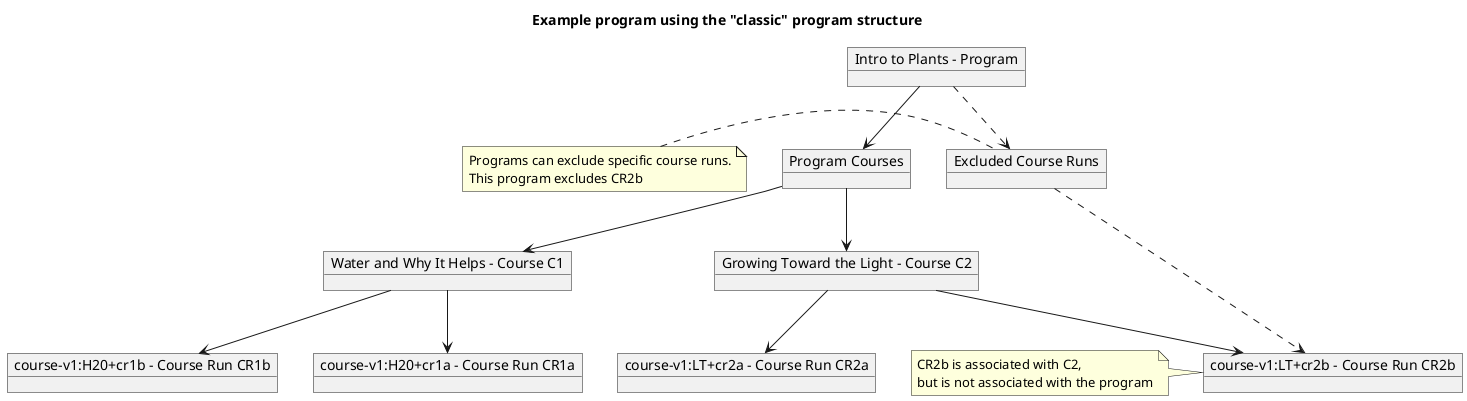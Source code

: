 @startuml

title Example program using the "classic" program structure

object "Intro to Plants - Program" as p
object "Program Courses" as pc
object "Excluded Course Runs" as ecr

object "Water and Why It Helps - Course C1" as c1
object "course-v1:H20+cr1a - Course Run CR1a" as cr1a
object "course-v1:H20+cr1b - Course Run CR1b" as cr1b

object "Growing Toward the Light - Course C2" as c2
object "course-v1:LT+cr2a - Course Run CR2a" as cr2a
object "course-v1:LT+cr2b - Course Run CR2b" as cr2b

p --> pc
pc --> c1
pc --> c2
p ..> ecr
ecr ..> cr2b
note left of ecr: Programs can exclude specific course runs.\nThis program excludes CR2b

c1 --> cr1a
c1 --> cr1b

c2 --> cr2a
c2 --> cr2b
note left of cr2b: CR2b is associated with C2,\nbut is not associated with the program

@enduml
